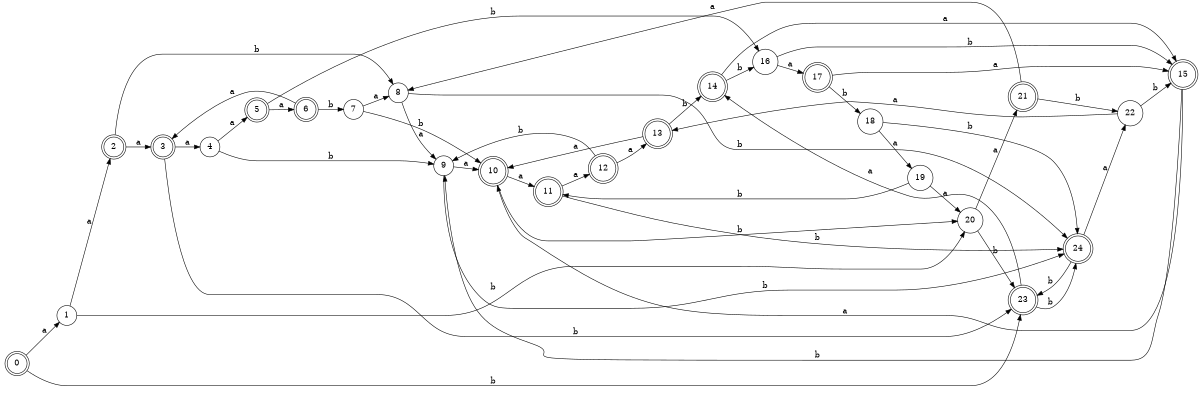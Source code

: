 digraph n20_7 {
__start0 [label="" shape="none"];

rankdir=LR;
size="8,5";

s0 [style="rounded,filled", color="black", fillcolor="white" shape="doublecircle", label="0"];
s1 [style="filled", color="black", fillcolor="white" shape="circle", label="1"];
s2 [style="rounded,filled", color="black", fillcolor="white" shape="doublecircle", label="2"];
s3 [style="rounded,filled", color="black", fillcolor="white" shape="doublecircle", label="3"];
s4 [style="filled", color="black", fillcolor="white" shape="circle", label="4"];
s5 [style="rounded,filled", color="black", fillcolor="white" shape="doublecircle", label="5"];
s6 [style="rounded,filled", color="black", fillcolor="white" shape="doublecircle", label="6"];
s7 [style="filled", color="black", fillcolor="white" shape="circle", label="7"];
s8 [style="filled", color="black", fillcolor="white" shape="circle", label="8"];
s9 [style="filled", color="black", fillcolor="white" shape="circle", label="9"];
s10 [style="rounded,filled", color="black", fillcolor="white" shape="doublecircle", label="10"];
s11 [style="rounded,filled", color="black", fillcolor="white" shape="doublecircle", label="11"];
s12 [style="rounded,filled", color="black", fillcolor="white" shape="doublecircle", label="12"];
s13 [style="rounded,filled", color="black", fillcolor="white" shape="doublecircle", label="13"];
s14 [style="rounded,filled", color="black", fillcolor="white" shape="doublecircle", label="14"];
s15 [style="rounded,filled", color="black", fillcolor="white" shape="doublecircle", label="15"];
s16 [style="filled", color="black", fillcolor="white" shape="circle", label="16"];
s17 [style="rounded,filled", color="black", fillcolor="white" shape="doublecircle", label="17"];
s18 [style="filled", color="black", fillcolor="white" shape="circle", label="18"];
s19 [style="filled", color="black", fillcolor="white" shape="circle", label="19"];
s20 [style="filled", color="black", fillcolor="white" shape="circle", label="20"];
s21 [style="rounded,filled", color="black", fillcolor="white" shape="doublecircle", label="21"];
s22 [style="filled", color="black", fillcolor="white" shape="circle", label="22"];
s23 [style="rounded,filled", color="black", fillcolor="white" shape="doublecircle", label="23"];
s24 [style="rounded,filled", color="black", fillcolor="white" shape="doublecircle", label="24"];
s0 -> s1 [label="a"];
s0 -> s23 [label="b"];
s1 -> s2 [label="a"];
s1 -> s20 [label="b"];
s2 -> s3 [label="a"];
s2 -> s8 [label="b"];
s3 -> s4 [label="a"];
s3 -> s23 [label="b"];
s4 -> s5 [label="a"];
s4 -> s9 [label="b"];
s5 -> s6 [label="a"];
s5 -> s16 [label="b"];
s6 -> s3 [label="a"];
s6 -> s7 [label="b"];
s7 -> s8 [label="a"];
s7 -> s10 [label="b"];
s8 -> s9 [label="a"];
s8 -> s24 [label="b"];
s9 -> s10 [label="a"];
s9 -> s24 [label="b"];
s10 -> s11 [label="a"];
s10 -> s20 [label="b"];
s11 -> s12 [label="a"];
s11 -> s24 [label="b"];
s12 -> s13 [label="a"];
s12 -> s9 [label="b"];
s13 -> s10 [label="a"];
s13 -> s14 [label="b"];
s14 -> s15 [label="a"];
s14 -> s16 [label="b"];
s15 -> s10 [label="a"];
s15 -> s9 [label="b"];
s16 -> s17 [label="a"];
s16 -> s15 [label="b"];
s17 -> s15 [label="a"];
s17 -> s18 [label="b"];
s18 -> s19 [label="a"];
s18 -> s24 [label="b"];
s19 -> s20 [label="a"];
s19 -> s11 [label="b"];
s20 -> s21 [label="a"];
s20 -> s23 [label="b"];
s21 -> s8 [label="a"];
s21 -> s22 [label="b"];
s22 -> s13 [label="a"];
s22 -> s15 [label="b"];
s23 -> s14 [label="a"];
s23 -> s24 [label="b"];
s24 -> s22 [label="a"];
s24 -> s23 [label="b"];

}